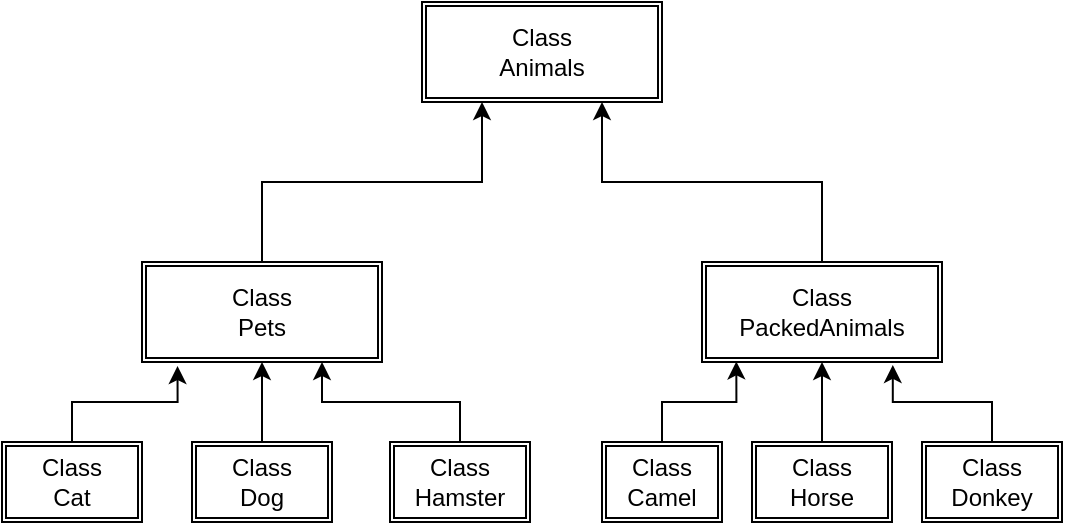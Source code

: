 <mxfile version="22.1.22" type="embed">
  <diagram id="23iRSUPoRavnBvh4doch" name="Page-1">
    <mxGraphModel dx="618" dy="398" grid="1" gridSize="10" guides="1" tooltips="1" connect="1" arrows="1" fold="1" page="1" pageScale="1" pageWidth="827" pageHeight="1169" math="0" shadow="0">
      <root>
        <mxCell id="0" />
        <mxCell id="1" parent="0" />
        <mxCell id="3" value="Class&lt;br&gt;Animals" style="shape=ext;double=1;rounded=0;whiteSpace=wrap;html=1;" parent="1" vertex="1">
          <mxGeometry x="360" y="100" width="120" height="50" as="geometry" />
        </mxCell>
        <mxCell id="8" style="edgeStyle=orthogonalEdgeStyle;rounded=0;orthogonalLoop=1;jettySize=auto;html=1;exitX=0.5;exitY=0;exitDx=0;exitDy=0;entryX=0.25;entryY=1;entryDx=0;entryDy=0;" parent="1" source="5" target="3" edge="1">
          <mxGeometry relative="1" as="geometry" />
        </mxCell>
        <mxCell id="5" value="Class&lt;br&gt;Pets" style="shape=ext;double=1;rounded=0;whiteSpace=wrap;html=1;" parent="1" vertex="1">
          <mxGeometry x="220" y="230" width="120" height="50" as="geometry" />
        </mxCell>
        <mxCell id="9" style="edgeStyle=orthogonalEdgeStyle;rounded=0;orthogonalLoop=1;jettySize=auto;html=1;exitX=0.5;exitY=0;exitDx=0;exitDy=0;entryX=0.75;entryY=1;entryDx=0;entryDy=0;" parent="1" source="7" target="3" edge="1">
          <mxGeometry relative="1" as="geometry" />
        </mxCell>
        <mxCell id="7" value="Class&lt;br&gt;PackedAnimals" style="shape=ext;double=1;rounded=0;whiteSpace=wrap;html=1;" parent="1" vertex="1">
          <mxGeometry x="500" y="230" width="120" height="50" as="geometry" />
        </mxCell>
        <mxCell id="14" style="edgeStyle=orthogonalEdgeStyle;rounded=0;orthogonalLoop=1;jettySize=auto;html=1;exitX=0.5;exitY=0;exitDx=0;exitDy=0;entryX=0.5;entryY=1;entryDx=0;entryDy=0;" parent="1" source="10" target="5" edge="1">
          <mxGeometry relative="1" as="geometry" />
        </mxCell>
        <mxCell id="10" value="Class&lt;br&gt;Dog" style="shape=ext;double=1;rounded=0;whiteSpace=wrap;html=1;" parent="1" vertex="1">
          <mxGeometry x="245" y="320" width="70" height="40" as="geometry" />
        </mxCell>
        <mxCell id="11" value="Class&lt;br&gt;Cat" style="shape=ext;double=1;rounded=0;whiteSpace=wrap;html=1;" parent="1" vertex="1">
          <mxGeometry x="150" y="320" width="70" height="40" as="geometry" />
        </mxCell>
        <mxCell id="16" style="edgeStyle=orthogonalEdgeStyle;rounded=0;orthogonalLoop=1;jettySize=auto;html=1;exitX=0.5;exitY=0;exitDx=0;exitDy=0;entryX=0.75;entryY=1;entryDx=0;entryDy=0;" parent="1" source="12" target="5" edge="1">
          <mxGeometry relative="1" as="geometry" />
        </mxCell>
        <mxCell id="12" value="Class&lt;br&gt;Hamster" style="shape=ext;double=1;rounded=0;whiteSpace=wrap;html=1;" parent="1" vertex="1">
          <mxGeometry x="344" y="320" width="70" height="40" as="geometry" />
        </mxCell>
        <mxCell id="13" style="edgeStyle=orthogonalEdgeStyle;rounded=0;orthogonalLoop=1;jettySize=auto;html=1;exitX=0.5;exitY=0;exitDx=0;exitDy=0;entryX=0.148;entryY=1.04;entryDx=0;entryDy=0;entryPerimeter=0;" parent="1" source="11" target="5" edge="1">
          <mxGeometry relative="1" as="geometry" />
        </mxCell>
        <mxCell id="18" style="edgeStyle=orthogonalEdgeStyle;rounded=0;orthogonalLoop=1;jettySize=auto;html=1;exitX=0.5;exitY=0;exitDx=0;exitDy=0;entryX=0.5;entryY=1;entryDx=0;entryDy=0;" parent="1" source="17" target="7" edge="1">
          <mxGeometry relative="1" as="geometry" />
        </mxCell>
        <mxCell id="17" value="Class&lt;br&gt;Horse" style="shape=ext;double=1;rounded=0;whiteSpace=wrap;html=1;" parent="1" vertex="1">
          <mxGeometry x="525" y="320" width="70" height="40" as="geometry" />
        </mxCell>
        <mxCell id="19" value="Class&lt;br&gt;Camel" style="shape=ext;double=1;rounded=0;whiteSpace=wrap;html=1;" parent="1" vertex="1">
          <mxGeometry x="450" y="320" width="60" height="40" as="geometry" />
        </mxCell>
        <mxCell id="20" value="Class&lt;br&gt;Donkey" style="shape=ext;double=1;rounded=0;whiteSpace=wrap;html=1;" parent="1" vertex="1">
          <mxGeometry x="610" y="320" width="70" height="40" as="geometry" />
        </mxCell>
        <mxCell id="21" style="edgeStyle=orthogonalEdgeStyle;rounded=0;orthogonalLoop=1;jettySize=auto;html=1;exitX=0.5;exitY=0;exitDx=0;exitDy=0;entryX=0.143;entryY=0.994;entryDx=0;entryDy=0;entryPerimeter=0;" parent="1" source="19" target="7" edge="1">
          <mxGeometry relative="1" as="geometry" />
        </mxCell>
        <mxCell id="22" style="edgeStyle=orthogonalEdgeStyle;rounded=0;orthogonalLoop=1;jettySize=auto;html=1;exitX=0.5;exitY=0;exitDx=0;exitDy=0;entryX=0.795;entryY=1.029;entryDx=0;entryDy=0;entryPerimeter=0;" parent="1" source="20" target="7" edge="1">
          <mxGeometry relative="1" as="geometry" />
        </mxCell>
      </root>
    </mxGraphModel>
  </diagram>
</mxfile>
